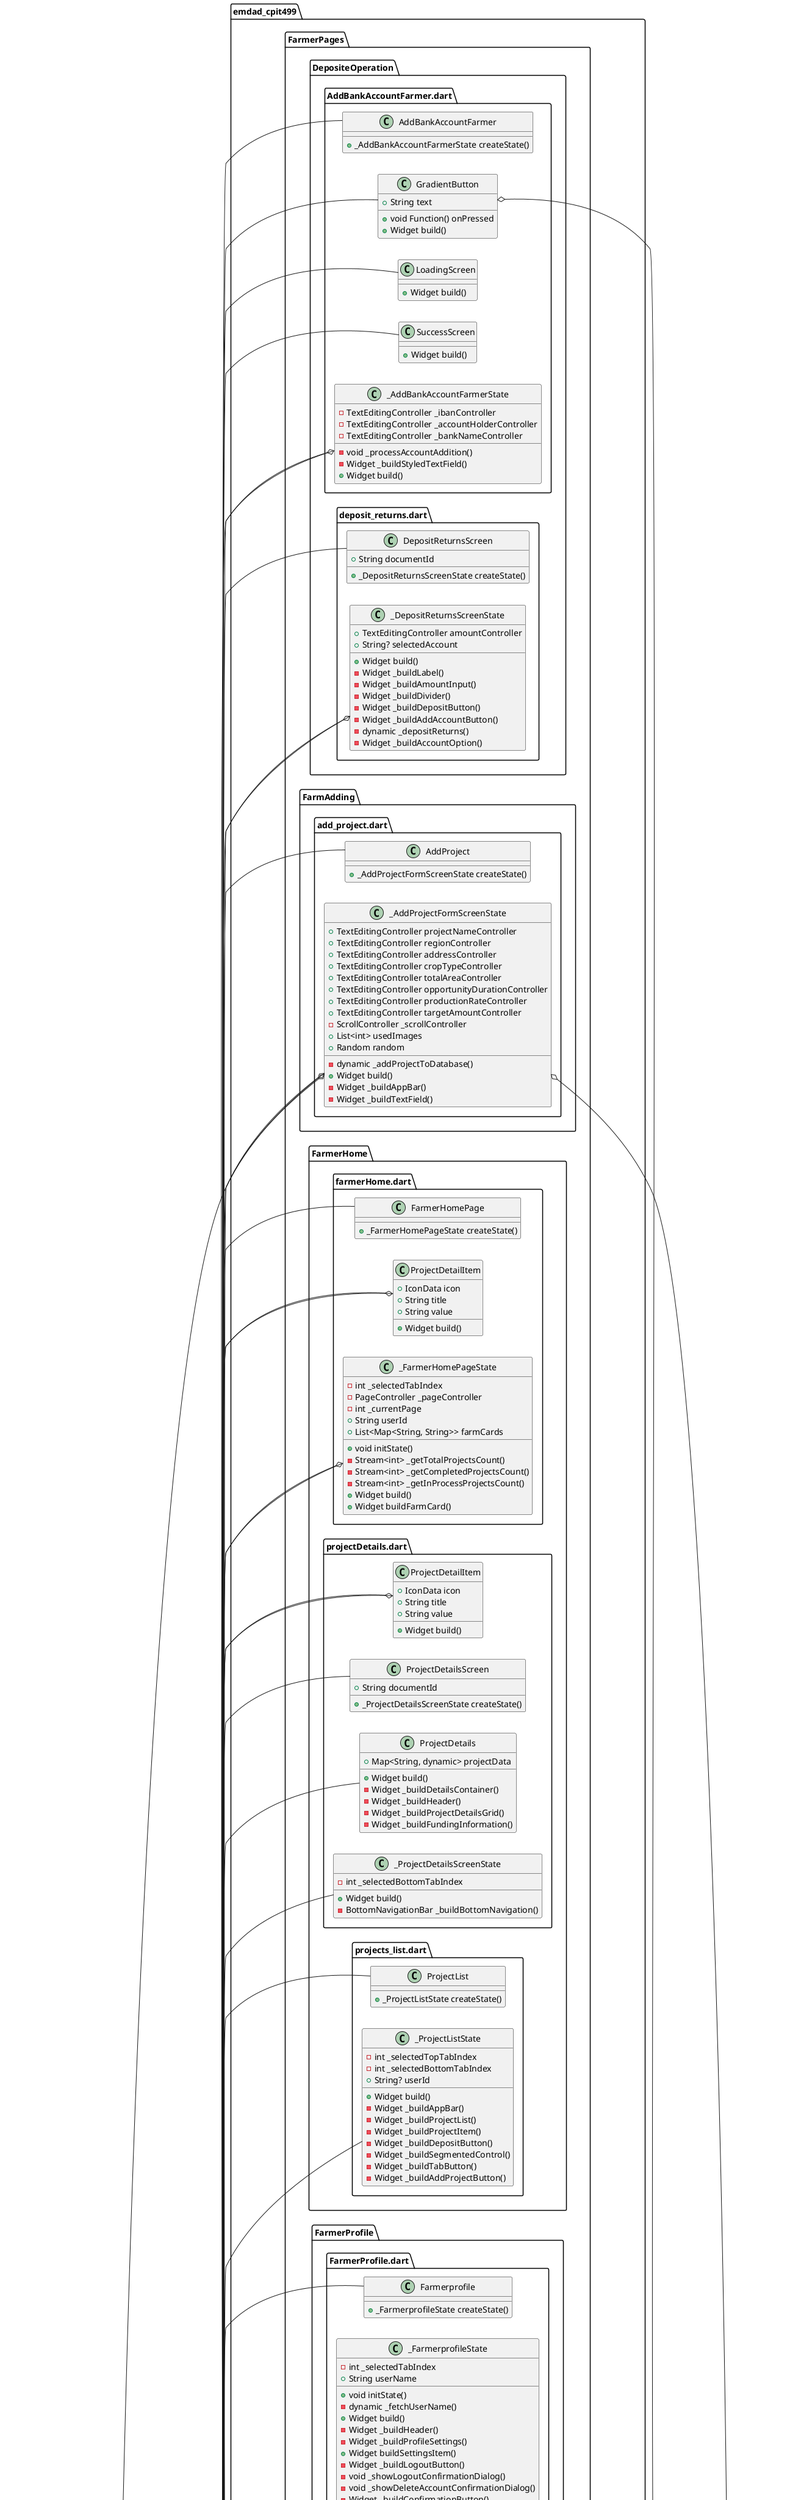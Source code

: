 @startuml
set namespaceSeparator ::

left to right direction

class "emdad_cpit499::FarmerPages::DepositeOperation::AddBankAccountFarmer.dart::AddBankAccountFarmer" {
  +_AddBankAccountFarmerState createState()
}

"flutter::src::widgets::framework.dart::StatefulWidget" <|-- "emdad_cpit499::FarmerPages::DepositeOperation::AddBankAccountFarmer.dart::AddBankAccountFarmer"

class "emdad_cpit499::FarmerPages::DepositeOperation::AddBankAccountFarmer.dart::_AddBankAccountFarmerState" {
  -TextEditingController _ibanController
  -TextEditingController _accountHolderController
  -TextEditingController _bankNameController
  -void _processAccountAddition()
  -Widget _buildStyledTextField()
  +Widget build()
}

"emdad_cpit499::FarmerPages::DepositeOperation::AddBankAccountFarmer.dart::_AddBankAccountFarmerState" o-- "flutter::src::widgets::editable_text.dart::TextEditingController"
"flutter::src::widgets::framework.dart::State" <|-- "emdad_cpit499::FarmerPages::DepositeOperation::AddBankAccountFarmer.dart::_AddBankAccountFarmerState"

class "emdad_cpit499::FarmerPages::DepositeOperation::AddBankAccountFarmer.dart::LoadingScreen" {
  +Widget build()
}

"flutter::src::widgets::framework.dart::StatelessWidget" <|-- "emdad_cpit499::FarmerPages::DepositeOperation::AddBankAccountFarmer.dart::LoadingScreen"

class "emdad_cpit499::FarmerPages::DepositeOperation::AddBankAccountFarmer.dart::SuccessScreen" {
  +Widget build()
}

"flutter::src::widgets::framework.dart::StatelessWidget" <|-- "emdad_cpit499::FarmerPages::DepositeOperation::AddBankAccountFarmer.dart::SuccessScreen"

class "emdad_cpit499::FarmerPages::DepositeOperation::AddBankAccountFarmer.dart::GradientButton" {
  +String text
  +void Function() onPressed
  +Widget build()
}

"emdad_cpit499::FarmerPages::DepositeOperation::AddBankAccountFarmer.dart::GradientButton" o-- "dart::ui::void Function()"
"flutter::src::widgets::framework.dart::StatelessWidget" <|-- "emdad_cpit499::FarmerPages::DepositeOperation::AddBankAccountFarmer.dart::GradientButton"

class "emdad_cpit499::FarmerPages::DepositeOperation::deposit_returns.dart::DepositReturnsScreen" {
  +String documentId
  +_DepositReturnsScreenState createState()
}

"flutter::src::widgets::framework.dart::StatefulWidget" <|-- "emdad_cpit499::FarmerPages::DepositeOperation::deposit_returns.dart::DepositReturnsScreen"

class "emdad_cpit499::FarmerPages::DepositeOperation::deposit_returns.dart::_DepositReturnsScreenState" {
  +TextEditingController amountController
  +String? selectedAccount
  +Widget build()
  -Widget _buildLabel()
  -Widget _buildAmountInput()
  -Widget _buildDivider()
  -Widget _buildDepositButton()
  -Widget _buildAddAccountButton()
  -dynamic _depositReturns()
  -Widget _buildAccountOption()
}

"emdad_cpit499::FarmerPages::DepositeOperation::deposit_returns.dart::_DepositReturnsScreenState" o-- "flutter::src::widgets::editable_text.dart::TextEditingController"
"flutter::src::widgets::framework.dart::State" <|-- "emdad_cpit499::FarmerPages::DepositeOperation::deposit_returns.dart::_DepositReturnsScreenState"


class "emdad_cpit499::FarmerPages::FarmAdding::add_project.dart::AddProject" {
  +_AddProjectFormScreenState createState()
}

"flutter::src::widgets::framework.dart::StatefulWidget" <|-- "emdad_cpit499::FarmerPages::FarmAdding::add_project.dart::AddProject"

class "emdad_cpit499::FarmerPages::FarmAdding::add_project.dart::_AddProjectFormScreenState" {
  +TextEditingController projectNameController
  +TextEditingController regionController
  +TextEditingController addressController
  +TextEditingController cropTypeController
  +TextEditingController totalAreaController
  +TextEditingController opportunityDurationController
  +TextEditingController productionRateController
  +TextEditingController targetAmountController
  -ScrollController _scrollController
  +List<int> usedImages
  +Random random
  -dynamic _addProjectToDatabase()
  +Widget build()
  -Widget _buildAppBar()
  -Widget _buildTextField()
}

"emdad_cpit499::FarmerPages::FarmAdding::add_project.dart::_AddProjectFormScreenState" o-- "flutter::src::widgets::editable_text.dart::TextEditingController"
"emdad_cpit499::FarmerPages::FarmAdding::add_project.dart::_AddProjectFormScreenState" o-- "flutter::src::widgets::scroll_controller.dart::ScrollController"
"emdad_cpit499::FarmerPages::FarmAdding::add_project.dart::_AddProjectFormScreenState" o-- "dart::math::Random"
"flutter::src::widgets::framework.dart::State" <|-- "emdad_cpit499::FarmerPages::FarmAdding::add_project.dart::_AddProjectFormScreenState"

class "emdad_cpit499::FarmerPages::FarmerHome::farmerHome.dart::FarmerHomePage" {
  +_FarmerHomePageState createState()
}

"flutter::src::widgets::framework.dart::StatefulWidget" <|-- "emdad_cpit499::FarmerPages::FarmerHome::farmerHome.dart::FarmerHomePage"

class "emdad_cpit499::FarmerPages::FarmerHome::farmerHome.dart::_FarmerHomePageState" {
  -int _selectedTabIndex
  -PageController _pageController
  -int _currentPage
  +String userId
  +List<Map<String, String>> farmCards
  +void initState()
  -Stream<int> _getTotalProjectsCount()
  -Stream<int> _getCompletedProjectsCount()
  -Stream<int> _getInProcessProjectsCount()
  +Widget build()
  +Widget buildFarmCard()
}

"emdad_cpit499::FarmerPages::FarmerHome::farmerHome.dart::_FarmerHomePageState" o-- "flutter::src::widgets::page_view.dart::PageController"
"flutter::src::widgets::framework.dart::State" <|-- "emdad_cpit499::FarmerPages::FarmerHome::farmerHome.dart::_FarmerHomePageState"

class "emdad_cpit499::FarmerPages::FarmerHome::farmerHome.dart::ProjectDetailItem" {
  +IconData icon
  +String title
  +String value
  +Widget build()
}

"emdad_cpit499::FarmerPages::FarmerHome::farmerHome.dart::ProjectDetailItem" o-- "flutter::src::widgets::icon_data.dart::IconData"
"flutter::src::widgets::framework.dart::StatelessWidget" <|-- "emdad_cpit499::FarmerPages::FarmerHome::farmerHome.dart::ProjectDetailItem"

class "emdad_cpit499::FarmerPages::FarmerHome::projectDetails.dart::ProjectDetailsScreen" {
  +String documentId
  +_ProjectDetailsScreenState createState()
}

"flutter::src::widgets::framework.dart::StatefulWidget" <|-- "emdad_cpit499::FarmerPages::FarmerHome::projectDetails.dart::ProjectDetailsScreen"

class "emdad_cpit499::FarmerPages::FarmerHome::projectDetails.dart::_ProjectDetailsScreenState" {
  -int _selectedBottomTabIndex
  +Widget build()
  -BottomNavigationBar _buildBottomNavigation()
}

"flutter::src::widgets::framework.dart::State" <|-- "emdad_cpit499::FarmerPages::FarmerHome::projectDetails.dart::_ProjectDetailsScreenState"

class "emdad_cpit499::FarmerPages::FarmerHome::projectDetails.dart::ProjectDetails" {
  +Map<String, dynamic> projectData
  +Widget build()
  -Widget _buildDetailsContainer()
  -Widget _buildHeader()
  -Widget _buildProjectDetailsGrid()
  -Widget _buildFundingInformation()
}

"flutter::src::widgets::framework.dart::StatelessWidget" <|-- "emdad_cpit499::FarmerPages::FarmerHome::projectDetails.dart::ProjectDetails"

class "emdad_cpit499::FarmerPages::FarmerHome::projectDetails.dart::ProjectDetailItem" {
  +IconData icon
  +String title
  +String value
  +Widget build()
}

"emdad_cpit499::FarmerPages::FarmerHome::projectDetails.dart::ProjectDetailItem" o-- "flutter::src::widgets::icon_data.dart::IconData"
"flutter::src::widgets::framework.dart::StatelessWidget" <|-- "emdad_cpit499::FarmerPages::FarmerHome::projectDetails.dart::ProjectDetailItem"

class "emdad_cpit499::FarmerPages::FarmerHome::projects_list.dart::ProjectList" {
  +_ProjectListState createState()
}

"flutter::src::widgets::framework.dart::StatefulWidget" <|-- "emdad_cpit499::FarmerPages::FarmerHome::projects_list.dart::ProjectList"

class "emdad_cpit499::FarmerPages::FarmerHome::projects_list.dart::_ProjectListState" {
  -int _selectedTopTabIndex
  -int _selectedBottomTabIndex
  +String? userId
  +Widget build()
  -Widget _buildAppBar()
  -Widget _buildProjectList()
  -Widget _buildProjectItem()
  -Widget _buildDepositButton()
  -Widget _buildSegmentedControl()
  -Widget _buildTabButton()
  -Widget _buildAddProjectButton()
}

"flutter::src::widgets::framework.dart::State" <|-- "emdad_cpit499::FarmerPages::FarmerHome::projects_list.dart::_ProjectListState"


class "emdad_cpit499::FarmerPages::FarmerProfile::FarmerProfile.dart::Farmerprofile" {
  +_FarmerprofileState createState()
}

"flutter::src::widgets::framework.dart::StatefulWidget" <|-- "emdad_cpit499::FarmerPages::FarmerProfile::FarmerProfile.dart::Farmerprofile"

class "emdad_cpit499::FarmerPages::FarmerProfile::FarmerProfile.dart::_FarmerprofileState" {
  -int _selectedTabIndex
  +String userName
  +void initState()
  -dynamic _fetchUserName()
  +Widget build()
  -Widget _buildHeader()
  -Widget _buildProfileSettings()
  +Widget buildSettingsItem()
  -Widget _buildLogoutButton()
  -void _showLogoutConfirmationDialog()
  -void _showDeleteAccountConfirmationDialog()
  -Widget _buildConfirmationButton()
  -dynamic _logoutUser()
  -dynamic _deleteUserAccount()
  -dynamic _deleteRelatedData()
}

"flutter::src::widgets::framework.dart::State" <|-- "emdad_cpit499::FarmerPages::FarmerProfile::FarmerProfile.dart::_FarmerprofileState"




class "emdad_cpit499::InvestorPages::InvestmentProccess::InvestOperation.dart::Investoperation" {
  +String projectName
  +String projectId
  +State<StatefulWidget> createState()
}

"flutter::src::widgets::framework.dart::StatefulWidget" <|-- "emdad_cpit499::InvestorPages::InvestmentProccess::InvestOperation.dart::Investoperation"

class "emdad_cpit499::InvestorPages::InvestmentProccess::InvestOperation.dart::_InvestmentPageState" {
  {static} +double unitPrice
  +int unitCount
  +double walletBalance
  +String userId
  +double totalInvestment
  +void initState()
  -dynamic _fetchWalletBalance()
  -dynamic _fetchProjectDetails()
  -dynamic _processInvestment()
  -void _showSuccessMessage()
  -void _showFailureMessage()
  +Widget build()
  -Widget _buildAppBar()
}

"flutter::src::widgets::framework.dart::State" <|-- "emdad_cpit499::InvestorPages::InvestmentProccess::InvestOperation.dart::_InvestmentPageState"


class "emdad_cpit499::InvestorPages::InvestorHome::Allinvestments.dart::AllInvestments" {
  +_AllInvestmentsState createState()
}

"flutter::src::widgets::framework.dart::StatefulWidget" <|-- "emdad_cpit499::InvestorPages::InvestorHome::Allinvestments.dart::AllInvestments"

class "emdad_cpit499::InvestorPages::InvestorHome::Allinvestments.dart::_AllInvestmentsState" {
  +int currentPage
  +int itemsPerPage
  -int _selectedTab
  +List<Map<String, dynamic>> completedInvestments
  +List<Map<String, dynamic>> incompleteInvestments
  -dynamic _investmentsFuture
  +void initState()
  -dynamic _fetchInvestments()
  +Widget build()
  -Widget _buildContent()
  -Widget _buildAppBar()
  -Widget _buildSegmentedControl()
  -Widget _buildTab()
  -Widget _buildInvestmentList()
  -Widget _buildInvestmentOption()
  -Widget _buildPaginationControls()
}

"flutter::src::widgets::framework.dart::State" <|-- "emdad_cpit499::InvestorPages::InvestorHome::Allinvestments.dart::_AllInvestmentsState"

class "emdad_cpit499::InvestorPages::InvestorHome::FarmDetails.dart::FarmDetails" {
  +String imageUrl
  +String title
  +Map<String, dynamic> farmData
  +String projectId
  +Widget build()
  -Widget _buildTopImageWithOverlay()
  -Widget _buildMainDetailsContainer()
  -Widget _buildTitleAndButton()
  -Widget _buildInvestNowButton()
  -Widget _buildProjectTitleAndLocation()
  -Widget _buildStatusBadge()
  -Widget _buildProjectDetailsGrid()
  -Widget _buildProjectDetailItem()
  -Widget _buildFundingProgressSection()
}

"flutter::src::widgets::framework.dart::StatelessWidget" <|-- "emdad_cpit499::InvestorPages::InvestorHome::FarmDetails.dart::FarmDetails"

class "emdad_cpit499::InvestorPages::InvestorHome::FarmDetails.dart::ProjectDetailItem" {
  +IconData icon
  +String title
  +String value
  +Widget build()
}

"emdad_cpit499::InvestorPages::InvestorHome::FarmDetails.dart::ProjectDetailItem" o-- "flutter::src::widgets::icon_data.dart::IconData"
"flutter::src::widgets::framework.dart::StatelessWidget" <|-- "emdad_cpit499::InvestorPages::InvestorHome::FarmDetails.dart::ProjectDetailItem"

class "emdad_cpit499::InvestorPages::InvestorHome::investedFarmDetails.dart::investedFarmDetails" {
  +String imageUrl
  +String title
  +Map<String, dynamic> farmData
  +String projectId
  +Widget build()
  -Widget _buildTopImageWithOverlay()
  -Widget _buildMainDetailsContainer()
  -Widget _buildTitleAndButton()
  -Widget _buildProjectTitleAndLocation()
  -Widget _buildStatusBadge()
  -Widget _buildProjectDetailsGrid()
  -Widget _buildProjectDetailItem()
  -Widget _buildFundingProgressSection()
}

"flutter::src::widgets::framework.dart::StatelessWidget" <|-- "emdad_cpit499::InvestorPages::InvestorHome::investedFarmDetails.dart::investedFarmDetails"

class "emdad_cpit499::InvestorPages::InvestorHome::investedFarmDetails.dart::ProjectDetailItem" {
  +IconData icon
  +String title
  +String value
  +Widget build()
}

"emdad_cpit499::InvestorPages::InvestorHome::investedFarmDetails.dart::ProjectDetailItem" o-- "flutter::src::widgets::icon_data.dart::IconData"
"flutter::src::widgets::framework.dart::StatelessWidget" <|-- "emdad_cpit499::InvestorPages::InvestorHome::investedFarmDetails.dart::ProjectDetailItem"

class "emdad_cpit499::InvestorPages::InvestorHome::InvestorHome.dart::InvestorHome" {
  +_InvestorHomeState createState()
}

"flutter::src::widgets::framework.dart::StatefulWidget" <|-- "emdad_cpit499::InvestorPages::InvestorHome::InvestorHome.dart::InvestorHome"

class "emdad_cpit499::InvestorPages::InvestorHome::InvestorHome.dart::_InvestorHomeState" {
  -int _currentPage
  -PageController _pageController
  +dynamic fetchTopCompletedInvestments()
  +Widget build()
}

"emdad_cpit499::InvestorPages::InvestorHome::InvestorHome.dart::_InvestorHomeState" o-- "flutter::src::widgets::page_view.dart::PageController"
"flutter::src::widgets::framework.dart::State" <|-- "emdad_cpit499::InvestorPages::InvestorHome::InvestorHome.dart::_InvestorHomeState"

class "emdad_cpit499::InvestorPages::InvestorHome::InvestorHome.dart::InvestmentCard" {
  +String imageUrl
  +String title
  +String status
  +String duration
  +String returnRate
  +String coverage
  +void Function() onDetailsPressed
  +Widget build()
}

"emdad_cpit499::InvestorPages::InvestorHome::InvestorHome.dart::InvestmentCard" o-- "dart::ui::void Function()"
"flutter::src::widgets::framework.dart::StatelessWidget" <|-- "emdad_cpit499::InvestorPages::InvestorHome::InvestorHome.dart::InvestmentCard"

class "emdad_cpit499::InvestorPages::InvestorHome::InvestorHome.dart::_InvestmentStat" {
  +String title
  +String value
  +Widget build()
}

"flutter::src::widgets::framework.dart::StatelessWidget" <|-- "emdad_cpit499::InvestorPages::InvestorHome::InvestorHome.dart::_InvestmentStat"

class "emdad_cpit499::InvestorPages::InvestorHome::Myinvestments.dart::MyInvestments" {
  +_MyInvestmentsState createState()
}

"flutter::src::widgets::framework.dart::StatefulWidget" <|-- "emdad_cpit499::InvestorPages::InvestorHome::Myinvestments.dart::MyInvestments"

class "emdad_cpit499::InvestorPages::InvestorHome::Myinvestments.dart::_MyInvestmentsState" {
  +String? userId
  +List<Map<String, dynamic>> investments
  +double totalReturns
  +double totalInvestments
  +void initState()
  -dynamic _fetchInvestments()
  +Widget build()
  -Widget _buildAppBar()
  -Widget _buildInvestmentContainer()
  -Widget _buildSummaryCards()
  -Widget _buildSummaryCard()
  -Widget _buildInvestmentList()
  -Widget _buildInvestmentOption()
  -Widget _buildImage()
  -Widget _buildDetailsButton()
}

"flutter::src::widgets::framework.dart::State" <|-- "emdad_cpit499::InvestorPages::InvestorHome::Myinvestments.dart::_MyInvestmentsState"


class "emdad_cpit499::InvestorPages::InvestorProfile::InvestorProfile.dart::InvestorProfile" {
  +_InvestorProfileState createState()
}

"flutter::src::widgets::framework.dart::StatefulWidget" <|-- "emdad_cpit499::InvestorPages::InvestorProfile::InvestorProfile.dart::InvestorProfile"

class "emdad_cpit499::InvestorPages::InvestorProfile::InvestorProfile.dart::_InvestorProfileState" {
  -int _selectedTabIndex
  +String userName
  +void initState()
  -dynamic _fetchUserName()
  +Widget build()
  -Widget _buildHeader()
  -Widget _buildProfileSettings()
  +Widget buildSettingsItem()
  -Widget _buildLogoutButton()
  -void _onNavBarTapped()
  -void _showLogoutConfirmationDialog()
  -void _showDeleteAccountConfirmationDialog()
  -Widget _buildConfirmationButton()
  -dynamic _logoutUser()
  -dynamic _deleteUserAccount()
  -dynamic _deleteRelatedData()
}

"flutter::src::widgets::framework.dart::State" <|-- "emdad_cpit499::InvestorPages::InvestorProfile::InvestorProfile.dart::_InvestorProfileState"


class "emdad_cpit499::InvestorPages::InvestorWallet::AddBankAccountPage.dart::AddBankAccountPage" {
  +_AddBankAccountPageState createState()
}

"flutter::src::widgets::framework.dart::StatefulWidget" <|-- "emdad_cpit499::InvestorPages::InvestorWallet::AddBankAccountPage.dart::AddBankAccountPage"

class "emdad_cpit499::InvestorPages::InvestorWallet::AddBankAccountPage.dart::_AddBankAccountPageState" {
  -TextEditingController _ibanController
  -TextEditingController _accountHolderController
  -TextEditingController _bankNameController
  -void _processAccountAddition()
  -Widget _buildStyledTextField()
  +Widget build()
}

"emdad_cpit499::InvestorPages::InvestorWallet::AddBankAccountPage.dart::_AddBankAccountPageState" o-- "flutter::src::widgets::editable_text.dart::TextEditingController"
"flutter::src::widgets::framework.dart::State" <|-- "emdad_cpit499::InvestorPages::InvestorWallet::AddBankAccountPage.dart::_AddBankAccountPageState"

class "emdad_cpit499::InvestorPages::InvestorWallet::AddBankAccountPage.dart::LoadingScreen" {
  +Widget build()
}

"flutter::src::widgets::framework.dart::StatelessWidget" <|-- "emdad_cpit499::InvestorPages::InvestorWallet::AddBankAccountPage.dart::LoadingScreen"

class "emdad_cpit499::InvestorPages::InvestorWallet::AddBankAccountPage.dart::SuccessScreen" {
  +Widget build()
}

"flutter::src::widgets::framework.dart::StatelessWidget" <|-- "emdad_cpit499::InvestorPages::InvestorWallet::AddBankAccountPage.dart::SuccessScreen"

class "emdad_cpit499::InvestorPages::InvestorWallet::AddBankAccountPage.dart::GradientButton" {
  +String text
  +void Function() onPressed
  +Widget build()
}

"emdad_cpit499::InvestorPages::InvestorWallet::AddBankAccountPage.dart::GradientButton" o-- "dart::ui::void Function()"
"flutter::src::widgets::framework.dart::StatelessWidget" <|-- "emdad_cpit499::InvestorPages::InvestorWallet::AddBankAccountPage.dart::GradientButton"

class "emdad_cpit499::InvestorPages::InvestorWallet::FundsOperation::add_funds_page.dart::AddFundsPage" {
  +_AddFundsPageState createState()
}

"flutter::src::widgets::framework.dart::StatefulWidget" <|-- "emdad_cpit499::InvestorPages::InvestorWallet::FundsOperation::add_funds_page.dart::AddFundsPage"

class "emdad_cpit499::InvestorPages::InvestorWallet::FundsOperation::add_funds_page.dart::_AddFundsPageState" {
  -TextEditingController _amountController
  +String? selectedAccount
  +dynamic addFundsToWallet()
  -void _showSuccessMessage()
  -void _handleNextButton()
  -Widget _buildStyledTextField()
  +Widget build()
  -Widget _buildAccountOption()
}

"emdad_cpit499::InvestorPages::InvestorWallet::FundsOperation::add_funds_page.dart::_AddFundsPageState" o-- "flutter::src::widgets::editable_text.dart::TextEditingController"
"flutter::src::widgets::framework.dart::State" <|-- "emdad_cpit499::InvestorPages::InvestorWallet::FundsOperation::add_funds_page.dart::_AddFundsPageState"

class "emdad_cpit499::InvestorPages::InvestorWallet::WalletPage.dart::WalletPage" {
  +_WalletPageState createState()
}

"flutter::src::widgets::framework.dart::StatefulWidget" <|-- "emdad_cpit499::InvestorPages::InvestorWallet::WalletPage.dart::WalletPage"

class "emdad_cpit499::InvestorPages::InvestorWallet::WalletPage.dart::_WalletPageState" {
  +String? userId
  +void initState()
  +dynamic createWalletIfNotExists()
  +Stream<DocumentSnapshot<Map<String, dynamic>>> getWalletDetails()
  +Widget build()
  -Widget _buildHeader()
  -Widget _buildTransactionList()
  -Widget _buildButton()
  -void _navigateToAddFundsPage()
  -void _navigateToWithdrawPage()
}

"flutter::src::widgets::framework.dart::State" <|-- "emdad_cpit499::InvestorPages::InvestorWallet::WalletPage.dart::_WalletPageState"

class "emdad_cpit499::InvestorPages::InvestorWallet::wallet_service.dart::WalletService" {
  -FirebaseFirestore _firestore
  +dynamic createWalletIfNotExists()
  +dynamic updateWallet()
  +Stream<DocumentSnapshot<Map<String, dynamic>>> getWalletDetails()
}

"emdad_cpit499::InvestorPages::InvestorWallet::wallet_service.dart::WalletService" o-- "cloud_firestore::cloud_firestore.dart::FirebaseFirestore"

class "emdad_cpit499::InvestorPages::InvestorWallet::WithdrawOperation::withdraw.dart::WithdrawPage" {
  +_WithdrawPageState createState()
}

"flutter::src::widgets::framework.dart::StatefulWidget" <|-- "emdad_cpit499::InvestorPages::InvestorWallet::WithdrawOperation::withdraw.dart::WithdrawPage"

class "emdad_cpit499::InvestorPages::InvestorWallet::WithdrawOperation::withdraw.dart::_WithdrawPageState" {
  -TextEditingController _withdrawAmountController
  +String? selectedAccount
  +dynamic withdrawFundsFromWallet()
  -Widget _buildStyledTextField()
  -void _handleWithdrawButton()
  +Widget build()
  -Widget _buildAccountOption()
}

"emdad_cpit499::InvestorPages::InvestorWallet::WithdrawOperation::withdraw.dart::_WithdrawPageState" o-- "flutter::src::widgets::editable_text.dart::TextEditingController"
"flutter::src::widgets::framework.dart::State" <|-- "emdad_cpit499::InvestorPages::InvestorWallet::WithdrawOperation::withdraw.dart::_WithdrawPageState"

class "emdad_cpit499::InvestorPages::ZakatCalculator::ZakatCalculatorApp.dart::ZakatCalculatorApp" {
  +Widget build()
}

"flutter::src::widgets::framework.dart::StatelessWidget" <|-- "emdad_cpit499::InvestorPages::ZakatCalculator::ZakatCalculatorApp.dart::ZakatCalculatorApp"

class "emdad_cpit499::InvestorPages::ZakatCalculator::ZakatCalculatorApp.dart::ZakatCalculatorPage" {
  +_ZakatCalculatorPageState createState()
}

"flutter::src::widgets::framework.dart::StatefulWidget" <|-- "emdad_cpit499::InvestorPages::ZakatCalculator::ZakatCalculatorApp.dart::ZakatCalculatorPage"

class "emdad_cpit499::InvestorPages::ZakatCalculator::ZakatCalculatorApp.dart::_ZakatCalculatorPageState" {
  -TextEditingController _amountController
  -double _zakatAmount
  -bool _manualInput
  +double nisab
  +double investmentWalletBalance
  +DateTime? walletDepositDate
  -bool _showError
  -bool _walletError
  -int _currentIndex
  -void _calculateZakat()
  -void _calculateManualZakat()
  -dynamic _calculateWalletZakat()
  -void _onNavBarTapped()
  -Widget _buildAppBar()
  -Widget _buildStyledTextField()
  -Widget _buildWalletSelector()
  +Widget build()
}

"emdad_cpit499::InvestorPages::ZakatCalculator::ZakatCalculatorApp.dart::_ZakatCalculatorPageState" o-- "flutter::src::widgets::editable_text.dart::TextEditingController"
"flutter::src::widgets::framework.dart::State" <|-- "emdad_cpit499::InvestorPages::ZakatCalculator::ZakatCalculatorApp.dart::_ZakatCalculatorPageState"

class "emdad_cpit499::main.dart::MyApp" {
  +Widget build()
}

"flutter::src::widgets::framework.dart::StatelessWidget" <|-- "emdad_cpit499::main.dart::MyApp"

class "emdad_cpit499::main.dart::StartPage" {
  +Widget build()
}

"flutter::src::widgets::framework.dart::StatelessWidget" <|-- "emdad_cpit499::main.dart::StartPage"


class "emdad_cpit499::StartPages::Loginpage.dart::LoginPage" {
  +Widget build()
}

"flutter::src::widgets::framework.dart::StatelessWidget" <|-- "emdad_cpit499::StartPages::Loginpage.dart::LoginPage"

class "emdad_cpit499::StartPages::Loginpage.dart::SignScreen" {
  +_LoginScreenState createState()
}

"flutter::src::widgets::framework.dart::StatefulWidget" <|-- "emdad_cpit499::StartPages::Loginpage.dart::SignScreen"

class "emdad_cpit499::StartPages::Loginpage.dart::_LoginScreenState" {
  -TextEditingController _emailController
  -TextEditingController _passwordController
  -String? _errorMessage
  +void initState()
  -dynamic _signInWithRole()
  +Widget build()
  +Widget buildInputField()
  +Widget buildGradientLine()
}

"emdad_cpit499::StartPages::Loginpage.dart::_LoginScreenState" o-- "flutter::src::widgets::editable_text.dart::TextEditingController"
"flutter::src::widgets::framework.dart::State" <|-- "emdad_cpit499::StartPages::Loginpage.dart::_LoginScreenState"



class "emdad_cpit499::StartPages::signup.dart::SignupPage" {
  +Widget build()
}

"flutter::src::widgets::framework.dart::StatelessWidget" <|-- "emdad_cpit499::StartPages::signup.dart::SignupPage"

class "emdad_cpit499::StartPages::signup.dart::SignScreen" {
  +_SignScreenState createState()
}

"flutter::src::widgets::framework.dart::StatefulWidget" <|-- "emdad_cpit499::StartPages::signup.dart::SignScreen"

class "emdad_cpit499::StartPages::signup.dart::_SignScreenState" {
  -String? _selectedRole
  -List<String> _roles
  -TextEditingController _nameController
  -TextEditingController _emailController
  -TextEditingController _phoneController
  -TextEditingController _passwordController
  -TextEditingController _confirmPasswordController
  +void initState()
  +Widget build()
  -bool _validateInputs()
  -void _showAlert()
  +Widget buildInputField()
  +Widget buildGradientLine()
}

"emdad_cpit499::StartPages::signup.dart::_SignScreenState" o-- "flutter::src::widgets::editable_text.dart::TextEditingController"
"flutter::src::widgets::framework.dart::State" <|-- "emdad_cpit499::StartPages::signup.dart::_SignScreenState"


@enduml
